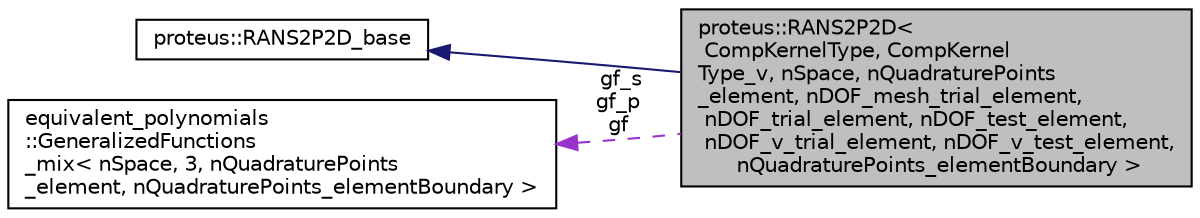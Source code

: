 digraph "proteus::RANS2P2D&lt; CompKernelType, CompKernelType_v, nSpace, nQuadraturePoints_element, nDOF_mesh_trial_element, nDOF_trial_element, nDOF_test_element, nDOF_v_trial_element, nDOF_v_test_element, nQuadraturePoints_elementBoundary &gt;"
{
 // LATEX_PDF_SIZE
  edge [fontname="Helvetica",fontsize="10",labelfontname="Helvetica",labelfontsize="10"];
  node [fontname="Helvetica",fontsize="10",shape=record];
  rankdir="LR";
  Node1 [label="proteus::RANS2P2D\<\l CompKernelType, CompKernel\lType_v, nSpace, nQuadraturePoints\l_element, nDOF_mesh_trial_element,\l nDOF_trial_element, nDOF_test_element,\l nDOF_v_trial_element, nDOF_v_test_element,\l nQuadraturePoints_elementBoundary \>",height=0.2,width=0.4,color="black", fillcolor="grey75", style="filled", fontcolor="black",tooltip=" "];
  Node2 -> Node1 [dir="back",color="midnightblue",fontsize="10",style="solid",fontname="Helvetica"];
  Node2 [label="proteus::RANS2P2D_base",height=0.2,width=0.4,color="black", fillcolor="white", style="filled",URL="$df/dde/classproteus_1_1RANS2P2D__base.html",tooltip=" "];
  Node3 -> Node1 [dir="back",color="darkorchid3",fontsize="10",style="dashed",label=" gf_s\ngf_p\ngf" ,fontname="Helvetica"];
  Node3 [label="equivalent_polynomials\l::GeneralizedFunctions\l_mix\< nSpace, 3, nQuadraturePoints\l_element, nQuadraturePoints_elementBoundary \>",height=0.2,width=0.4,color="black", fillcolor="white", style="filled",URL="$d2/d65/classequivalent__polynomials_1_1GeneralizedFunctions__mix.html",tooltip=" "];
}
